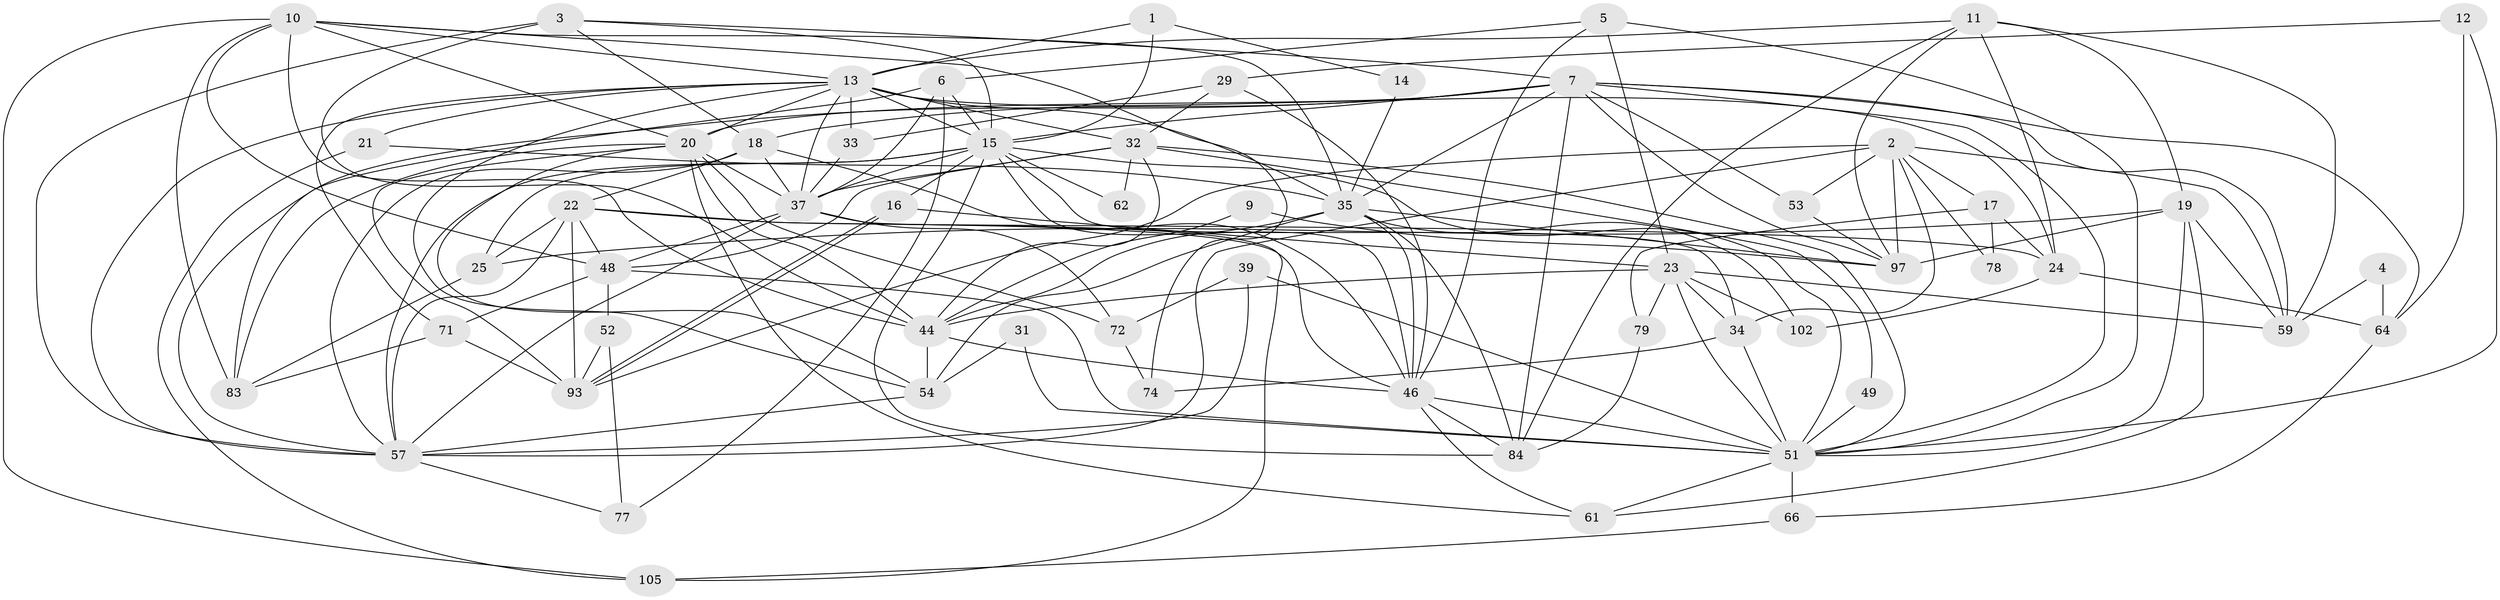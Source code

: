 // original degree distribution, {3: 0.3706896551724138, 5: 0.1724137931034483, 2: 0.10344827586206896, 8: 0.008620689655172414, 4: 0.21551724137931033, 6: 0.05172413793103448, 7: 0.0603448275862069, 9: 0.017241379310344827}
// Generated by graph-tools (version 1.1) at 2025/14/03/09/25 04:14:58]
// undirected, 58 vertices, 165 edges
graph export_dot {
graph [start="1"]
  node [color=gray90,style=filled];
  1;
  2 [super="+36+90"];
  3 [super="+82"];
  4;
  5 [super="+56"];
  6 [super="+26"];
  7 [super="+8+45"];
  9;
  10 [super="+104+96"];
  11 [super="+43"];
  12;
  13 [super="+92+60"];
  14;
  15 [super="+113+41+101"];
  16;
  17 [super="+75"];
  18 [super="+103+30"];
  19 [super="+95"];
  20 [super="+28"];
  21;
  22 [super="+70+86"];
  23 [super="+67"];
  24 [super="+27"];
  25 [super="+94"];
  29 [super="+85"];
  31;
  32 [super="+76+38"];
  33 [super="+89"];
  34 [super="+40"];
  35 [super="+81+42"];
  37 [super="+55"];
  39;
  44 [super="+69+80"];
  46 [super="+47+63"];
  48 [super="+111"];
  49;
  51 [super="+68"];
  52;
  53 [super="+73"];
  54;
  57 [super="+58+91"];
  59;
  61;
  62;
  64;
  66;
  71 [super="+116"];
  72;
  74;
  77;
  78;
  79;
  83;
  84 [super="+88"];
  93;
  97;
  102;
  105;
  1 -- 14;
  1 -- 13;
  1 -- 15;
  2 -- 97;
  2 -- 53;
  2 -- 59;
  2 -- 78;
  2 -- 57 [weight=2];
  2 -- 17;
  2 -- 34;
  2 -- 93;
  3 -- 57 [weight=2];
  3 -- 18;
  3 -- 7;
  3 -- 44;
  3 -- 15;
  4 -- 64;
  4 -- 59;
  5 -- 6;
  5 -- 46;
  5 -- 51;
  5 -- 23;
  6 -- 77;
  6 -- 83;
  6 -- 37;
  6 -- 15;
  7 -- 59;
  7 -- 64;
  7 -- 18;
  7 -- 53;
  7 -- 15;
  7 -- 35;
  7 -- 20;
  7 -- 57;
  7 -- 97;
  7 -- 51;
  7 -- 84;
  9 -- 97;
  9 -- 44;
  10 -- 105;
  10 -- 83;
  10 -- 74;
  10 -- 44;
  10 -- 13;
  10 -- 35 [weight=2];
  10 -- 20;
  10 -- 48;
  11 -- 97;
  11 -- 19;
  11 -- 24;
  11 -- 59;
  11 -- 84;
  11 -- 13;
  12 -- 51;
  12 -- 64;
  12 -- 29;
  13 -- 21;
  13 -- 15 [weight=2];
  13 -- 54;
  13 -- 33;
  13 -- 32;
  13 -- 35;
  13 -- 37;
  13 -- 71;
  13 -- 24;
  13 -- 20;
  13 -- 57;
  14 -- 35;
  15 -- 84;
  15 -- 16;
  15 -- 57;
  15 -- 37 [weight=2];
  15 -- 62;
  15 -- 46;
  15 -- 34;
  15 -- 51;
  15 -- 25;
  16 -- 93;
  16 -- 93;
  16 -- 23;
  17 -- 78;
  17 -- 79;
  17 -- 24;
  18 -- 46;
  18 -- 22;
  18 -- 57;
  18 -- 37 [weight=2];
  19 -- 59;
  19 -- 61;
  19 -- 25;
  19 -- 97;
  19 -- 51;
  20 -- 61;
  20 -- 37;
  20 -- 72;
  20 -- 83;
  20 -- 54;
  20 -- 93;
  20 -- 44;
  21 -- 105;
  21 -- 35;
  22 -- 46;
  22 -- 24;
  22 -- 57;
  22 -- 48;
  22 -- 93;
  22 -- 25;
  23 -- 34;
  23 -- 44;
  23 -- 51;
  23 -- 102;
  23 -- 59;
  23 -- 79;
  24 -- 64;
  24 -- 102;
  25 -- 83;
  29 -- 33;
  29 -- 46;
  29 -- 32;
  31 -- 51;
  31 -- 54;
  32 -- 37;
  32 -- 48;
  32 -- 44;
  32 -- 49;
  32 -- 51;
  32 -- 62;
  33 -- 37 [weight=2];
  34 -- 74;
  34 -- 51;
  35 -- 97;
  35 -- 46;
  35 -- 84;
  35 -- 102;
  35 -- 54;
  35 -- 44;
  37 -- 72;
  37 -- 105;
  37 -- 57;
  37 -- 48;
  39 -- 72;
  39 -- 51;
  39 -- 57;
  44 -- 54;
  44 -- 46;
  46 -- 84;
  46 -- 51;
  46 -- 61;
  48 -- 52;
  48 -- 51;
  48 -- 71;
  49 -- 51;
  51 -- 61;
  51 -- 66;
  52 -- 93;
  52 -- 77;
  53 -- 97;
  54 -- 57;
  57 -- 77;
  64 -- 66;
  66 -- 105;
  71 -- 83;
  71 -- 93;
  72 -- 74;
  79 -- 84;
}
